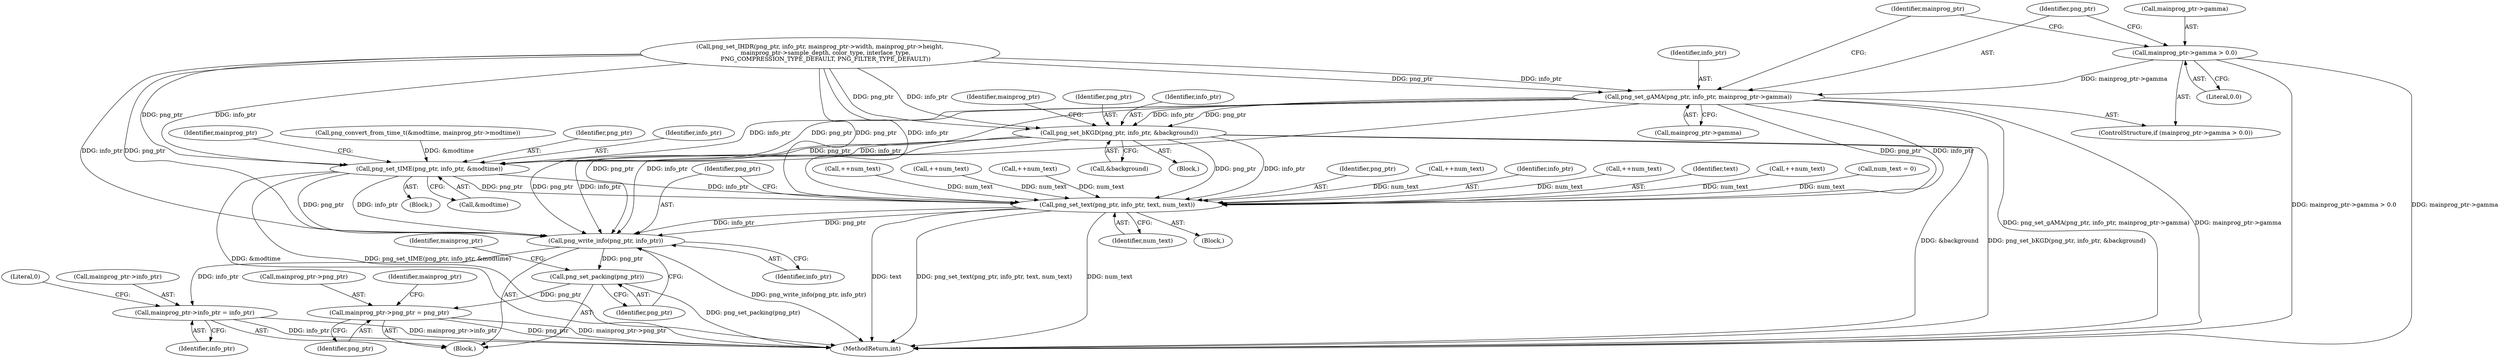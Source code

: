 digraph "0_Android_9d4853418ab2f754c2b63e091c29c5529b8b86ca_10@API" {
"1000233" [label="(Call,mainprog_ptr->gamma > 0.0)"];
"1000238" [label="(Call,png_set_gAMA(png_ptr, info_ptr, mainprog_ptr->gamma))"];
"1000271" [label="(Call,png_set_bKGD(png_ptr, info_ptr, &background))"];
"1000288" [label="(Call,png_set_tIME(png_ptr, info_ptr, &modtime))"];
"1000495" [label="(Call,png_set_text(png_ptr, info_ptr, text, num_text))"];
"1000500" [label="(Call,png_write_info(png_ptr, info_ptr))"];
"1000503" [label="(Call,png_set_packing(png_ptr))"];
"1000505" [label="(Call,mainprog_ptr->png_ptr = png_ptr)"];
"1000510" [label="(Call,mainprog_ptr->info_ptr = info_ptr)"];
"1000496" [label="(Identifier,png_ptr)"];
"1000365" [label="(Call,++num_text)"];
"1000497" [label="(Identifier,info_ptr)"];
"1000274" [label="(Call,&background)"];
"1000502" [label="(Identifier,info_ptr)"];
"1000504" [label="(Identifier,png_ptr)"];
"1000507" [label="(Identifier,mainprog_ptr)"];
"1000509" [label="(Identifier,png_ptr)"];
"1000291" [label="(Call,&modtime)"];
"1000461" [label="(Call,++num_text)"];
"1000232" [label="(ControlStructure,if (mainprog_ptr->gamma > 0.0))"];
"1000278" [label="(Identifier,mainprog_ptr)"];
"1000288" [label="(Call,png_set_tIME(png_ptr, info_ptr, &modtime))"];
"1000237" [label="(Literal,0.0)"];
"1000498" [label="(Identifier,text)"];
"1000295" [label="(Identifier,mainprog_ptr)"];
"1000297" [label="(Block,)"];
"1000333" [label="(Call,++num_text)"];
"1000506" [label="(Call,mainprog_ptr->png_ptr)"];
"1000240" [label="(Identifier,info_ptr)"];
"1000118" [label="(Block,)"];
"1000512" [label="(Identifier,mainprog_ptr)"];
"1000514" [label="(Identifier,info_ptr)"];
"1000511" [label="(Call,mainprog_ptr->info_ptr)"];
"1000500" [label="(Call,png_write_info(png_ptr, info_ptr))"];
"1000300" [label="(Call,num_text = 0)"];
"1000516" [label="(Literal,0)"];
"1000495" [label="(Call,png_set_text(png_ptr, info_ptr, text, num_text))"];
"1000272" [label="(Identifier,png_ptr)"];
"1000241" [label="(Call,mainprog_ptr->gamma)"];
"1000510" [label="(Call,mainprog_ptr->info_ptr = info_ptr)"];
"1000216" [label="(Call,png_set_IHDR(png_ptr, info_ptr, mainprog_ptr->width, mainprog_ptr->height,\n      mainprog_ptr->sample_depth, color_type, interlace_type,\n      PNG_COMPRESSION_TYPE_DEFAULT, PNG_FILTER_TYPE_DEFAULT))"];
"1000282" [label="(Call,png_convert_from_time_t(&modtime, mainprog_ptr->modtime))"];
"1000493" [label="(Call,++num_text)"];
"1000246" [label="(Identifier,mainprog_ptr)"];
"1000505" [label="(Call,mainprog_ptr->png_ptr = png_ptr)"];
"1000238" [label="(Call,png_set_gAMA(png_ptr, info_ptr, mainprog_ptr->gamma))"];
"1000239" [label="(Identifier,png_ptr)"];
"1000499" [label="(Identifier,num_text)"];
"1000273" [label="(Identifier,info_ptr)"];
"1000280" [label="(Block,)"];
"1000289" [label="(Identifier,png_ptr)"];
"1000501" [label="(Identifier,png_ptr)"];
"1000271" [label="(Call,png_set_bKGD(png_ptr, info_ptr, &background))"];
"1000233" [label="(Call,mainprog_ptr->gamma > 0.0)"];
"1000234" [label="(Call,mainprog_ptr->gamma)"];
"1000397" [label="(Call,++num_text)"];
"1000248" [label="(Block,)"];
"1000429" [label="(Call,++num_text)"];
"1000517" [label="(MethodReturn,int)"];
"1000503" [label="(Call,png_set_packing(png_ptr))"];
"1000290" [label="(Identifier,info_ptr)"];
"1000233" -> "1000232"  [label="AST: "];
"1000233" -> "1000237"  [label="CFG: "];
"1000234" -> "1000233"  [label="AST: "];
"1000237" -> "1000233"  [label="AST: "];
"1000239" -> "1000233"  [label="CFG: "];
"1000246" -> "1000233"  [label="CFG: "];
"1000233" -> "1000517"  [label="DDG: mainprog_ptr->gamma > 0.0"];
"1000233" -> "1000517"  [label="DDG: mainprog_ptr->gamma"];
"1000233" -> "1000238"  [label="DDG: mainprog_ptr->gamma"];
"1000238" -> "1000232"  [label="AST: "];
"1000238" -> "1000241"  [label="CFG: "];
"1000239" -> "1000238"  [label="AST: "];
"1000240" -> "1000238"  [label="AST: "];
"1000241" -> "1000238"  [label="AST: "];
"1000246" -> "1000238"  [label="CFG: "];
"1000238" -> "1000517"  [label="DDG: png_set_gAMA(png_ptr, info_ptr, mainprog_ptr->gamma)"];
"1000238" -> "1000517"  [label="DDG: mainprog_ptr->gamma"];
"1000216" -> "1000238"  [label="DDG: png_ptr"];
"1000216" -> "1000238"  [label="DDG: info_ptr"];
"1000238" -> "1000271"  [label="DDG: png_ptr"];
"1000238" -> "1000271"  [label="DDG: info_ptr"];
"1000238" -> "1000288"  [label="DDG: png_ptr"];
"1000238" -> "1000288"  [label="DDG: info_ptr"];
"1000238" -> "1000495"  [label="DDG: png_ptr"];
"1000238" -> "1000495"  [label="DDG: info_ptr"];
"1000238" -> "1000500"  [label="DDG: png_ptr"];
"1000238" -> "1000500"  [label="DDG: info_ptr"];
"1000271" -> "1000248"  [label="AST: "];
"1000271" -> "1000274"  [label="CFG: "];
"1000272" -> "1000271"  [label="AST: "];
"1000273" -> "1000271"  [label="AST: "];
"1000274" -> "1000271"  [label="AST: "];
"1000278" -> "1000271"  [label="CFG: "];
"1000271" -> "1000517"  [label="DDG: &background"];
"1000271" -> "1000517"  [label="DDG: png_set_bKGD(png_ptr, info_ptr, &background)"];
"1000216" -> "1000271"  [label="DDG: png_ptr"];
"1000216" -> "1000271"  [label="DDG: info_ptr"];
"1000271" -> "1000288"  [label="DDG: png_ptr"];
"1000271" -> "1000288"  [label="DDG: info_ptr"];
"1000271" -> "1000495"  [label="DDG: png_ptr"];
"1000271" -> "1000495"  [label="DDG: info_ptr"];
"1000271" -> "1000500"  [label="DDG: png_ptr"];
"1000271" -> "1000500"  [label="DDG: info_ptr"];
"1000288" -> "1000280"  [label="AST: "];
"1000288" -> "1000291"  [label="CFG: "];
"1000289" -> "1000288"  [label="AST: "];
"1000290" -> "1000288"  [label="AST: "];
"1000291" -> "1000288"  [label="AST: "];
"1000295" -> "1000288"  [label="CFG: "];
"1000288" -> "1000517"  [label="DDG: &modtime"];
"1000288" -> "1000517"  [label="DDG: png_set_tIME(png_ptr, info_ptr, &modtime)"];
"1000216" -> "1000288"  [label="DDG: png_ptr"];
"1000216" -> "1000288"  [label="DDG: info_ptr"];
"1000282" -> "1000288"  [label="DDG: &modtime"];
"1000288" -> "1000495"  [label="DDG: png_ptr"];
"1000288" -> "1000495"  [label="DDG: info_ptr"];
"1000288" -> "1000500"  [label="DDG: png_ptr"];
"1000288" -> "1000500"  [label="DDG: info_ptr"];
"1000495" -> "1000297"  [label="AST: "];
"1000495" -> "1000499"  [label="CFG: "];
"1000496" -> "1000495"  [label="AST: "];
"1000497" -> "1000495"  [label="AST: "];
"1000498" -> "1000495"  [label="AST: "];
"1000499" -> "1000495"  [label="AST: "];
"1000501" -> "1000495"  [label="CFG: "];
"1000495" -> "1000517"  [label="DDG: text"];
"1000495" -> "1000517"  [label="DDG: png_set_text(png_ptr, info_ptr, text, num_text)"];
"1000495" -> "1000517"  [label="DDG: num_text"];
"1000216" -> "1000495"  [label="DDG: png_ptr"];
"1000216" -> "1000495"  [label="DDG: info_ptr"];
"1000333" -> "1000495"  [label="DDG: num_text"];
"1000397" -> "1000495"  [label="DDG: num_text"];
"1000493" -> "1000495"  [label="DDG: num_text"];
"1000300" -> "1000495"  [label="DDG: num_text"];
"1000365" -> "1000495"  [label="DDG: num_text"];
"1000461" -> "1000495"  [label="DDG: num_text"];
"1000429" -> "1000495"  [label="DDG: num_text"];
"1000495" -> "1000500"  [label="DDG: png_ptr"];
"1000495" -> "1000500"  [label="DDG: info_ptr"];
"1000500" -> "1000118"  [label="AST: "];
"1000500" -> "1000502"  [label="CFG: "];
"1000501" -> "1000500"  [label="AST: "];
"1000502" -> "1000500"  [label="AST: "];
"1000504" -> "1000500"  [label="CFG: "];
"1000500" -> "1000517"  [label="DDG: png_write_info(png_ptr, info_ptr)"];
"1000216" -> "1000500"  [label="DDG: png_ptr"];
"1000216" -> "1000500"  [label="DDG: info_ptr"];
"1000500" -> "1000503"  [label="DDG: png_ptr"];
"1000500" -> "1000510"  [label="DDG: info_ptr"];
"1000503" -> "1000118"  [label="AST: "];
"1000503" -> "1000504"  [label="CFG: "];
"1000504" -> "1000503"  [label="AST: "];
"1000507" -> "1000503"  [label="CFG: "];
"1000503" -> "1000517"  [label="DDG: png_set_packing(png_ptr)"];
"1000503" -> "1000505"  [label="DDG: png_ptr"];
"1000505" -> "1000118"  [label="AST: "];
"1000505" -> "1000509"  [label="CFG: "];
"1000506" -> "1000505"  [label="AST: "];
"1000509" -> "1000505"  [label="AST: "];
"1000512" -> "1000505"  [label="CFG: "];
"1000505" -> "1000517"  [label="DDG: png_ptr"];
"1000505" -> "1000517"  [label="DDG: mainprog_ptr->png_ptr"];
"1000510" -> "1000118"  [label="AST: "];
"1000510" -> "1000514"  [label="CFG: "];
"1000511" -> "1000510"  [label="AST: "];
"1000514" -> "1000510"  [label="AST: "];
"1000516" -> "1000510"  [label="CFG: "];
"1000510" -> "1000517"  [label="DDG: info_ptr"];
"1000510" -> "1000517"  [label="DDG: mainprog_ptr->info_ptr"];
}
